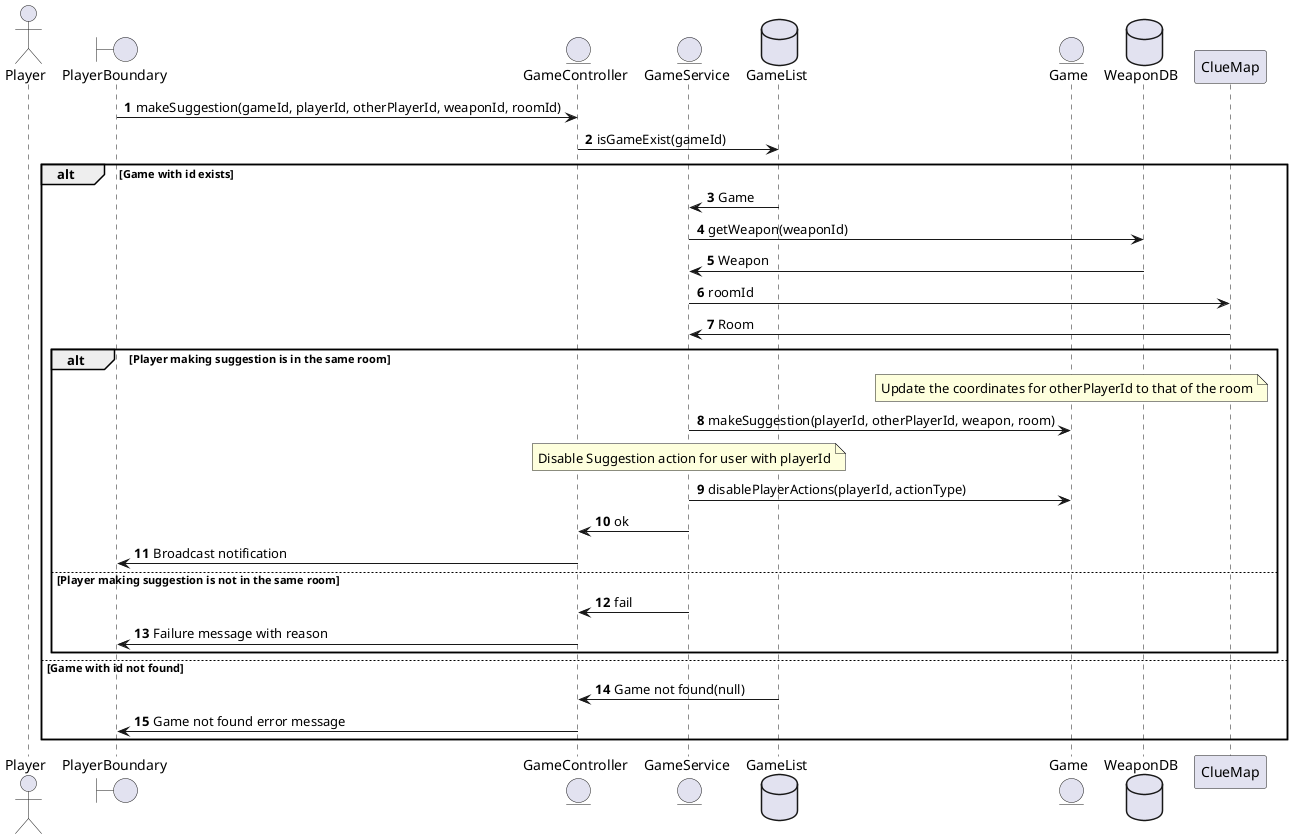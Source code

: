 @startuml
'https://plantuml.com/sequence-diagram

autonumber
actor Player
boundary PlayerBoundary
entity GameController
entity GameService
database GameList
PlayerBoundary -> GameController: makeSuggestion(gameId, playerId, otherPlayerId, weaponId, roomId)
GameController -> GameList: isGameExist(gameId)
entity Game
database WeaponDB

alt Game with id exists
    GameList -> GameService: Game
    GameService -> WeaponDB: getWeapon(weaponId)
    WeaponDB -> GameService: Weapon
    GameService -> ClueMap: roomId
    ClueMap -> GameService: Room
    alt Player making suggestion is in the same room
        note over Game: Update the coordinates for otherPlayerId to that of the room
        GameService -> Game: makeSuggestion(playerId, otherPlayerId, weapon, room)
        note over GameService: Disable Suggestion action for user with playerId
        GameService -> Game: disablePlayerActions(playerId, actionType)
        GameService -> GameController: ok
        GameController -> PlayerBoundary: Broadcast notification
    else Player making suggestion is not in the same room
        GameService -> GameController: fail
        GameController -> PlayerBoundary: Failure message with reason
    end

else Game with id not found
    GameList -> GameController: Game not found(null)
    GameController -> PlayerBoundary: Game not found error message
end
@enduml